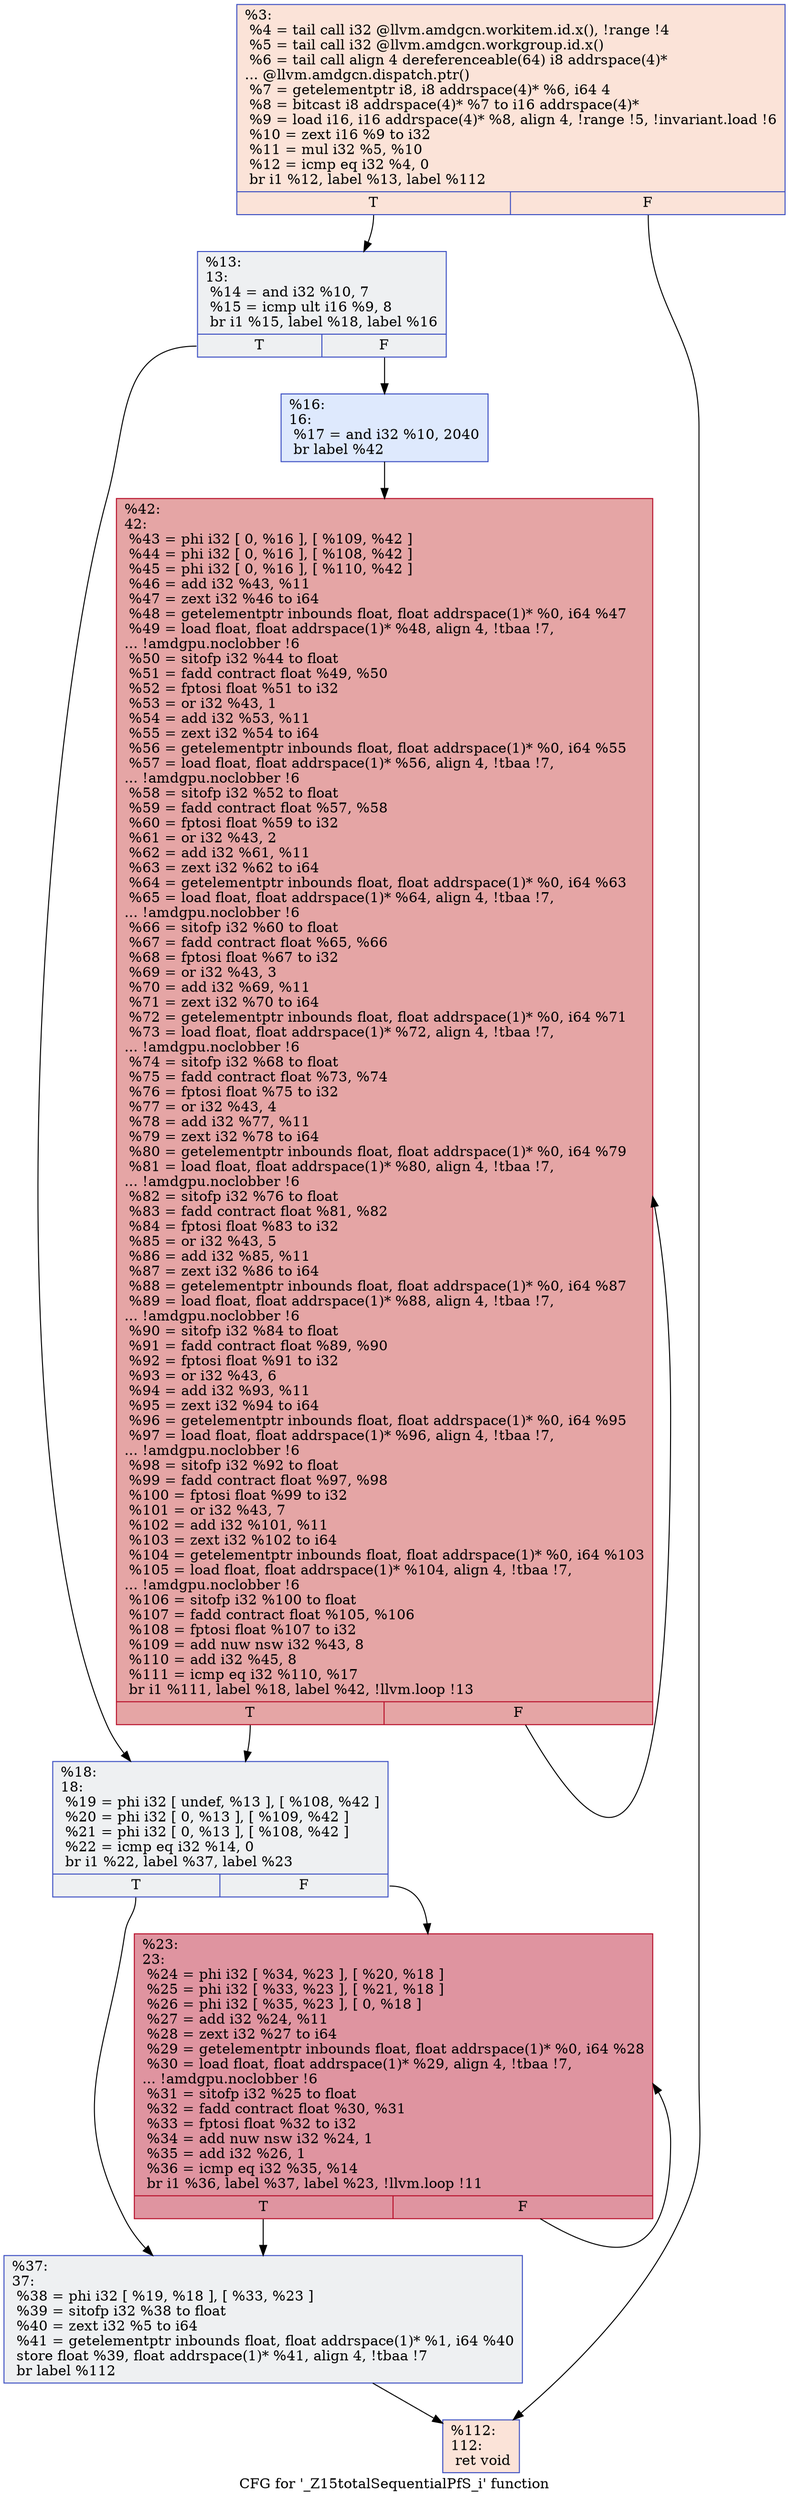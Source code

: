 digraph "CFG for '_Z15totalSequentialPfS_i' function" {
	label="CFG for '_Z15totalSequentialPfS_i' function";

	Node0x643e010 [shape=record,color="#3d50c3ff", style=filled, fillcolor="#f6bfa670",label="{%3:\l  %4 = tail call i32 @llvm.amdgcn.workitem.id.x(), !range !4\l  %5 = tail call i32 @llvm.amdgcn.workgroup.id.x()\l  %6 = tail call align 4 dereferenceable(64) i8 addrspace(4)*\l... @llvm.amdgcn.dispatch.ptr()\l  %7 = getelementptr i8, i8 addrspace(4)* %6, i64 4\l  %8 = bitcast i8 addrspace(4)* %7 to i16 addrspace(4)*\l  %9 = load i16, i16 addrspace(4)* %8, align 4, !range !5, !invariant.load !6\l  %10 = zext i16 %9 to i32\l  %11 = mul i32 %5, %10\l  %12 = icmp eq i32 %4, 0\l  br i1 %12, label %13, label %112\l|{<s0>T|<s1>F}}"];
	Node0x643e010:s0 -> Node0x643eda0;
	Node0x643e010:s1 -> Node0x643ff10;
	Node0x643eda0 [shape=record,color="#3d50c3ff", style=filled, fillcolor="#d9dce170",label="{%13:\l13:                                               \l  %14 = and i32 %10, 7\l  %15 = icmp ult i16 %9, 8\l  br i1 %15, label %18, label %16\l|{<s0>T|<s1>F}}"];
	Node0x643eda0:s0 -> Node0x64401d0;
	Node0x643eda0:s1 -> Node0x6440220;
	Node0x6440220 [shape=record,color="#3d50c3ff", style=filled, fillcolor="#b5cdfa70",label="{%16:\l16:                                               \l  %17 = and i32 %10, 2040\l  br label %42\l}"];
	Node0x6440220 -> Node0x643f950;
	Node0x64401d0 [shape=record,color="#3d50c3ff", style=filled, fillcolor="#d9dce170",label="{%18:\l18:                                               \l  %19 = phi i32 [ undef, %13 ], [ %108, %42 ]\l  %20 = phi i32 [ 0, %13 ], [ %109, %42 ]\l  %21 = phi i32 [ 0, %13 ], [ %108, %42 ]\l  %22 = icmp eq i32 %14, 0\l  br i1 %22, label %37, label %23\l|{<s0>T|<s1>F}}"];
	Node0x64401d0:s0 -> Node0x6440cd0;
	Node0x64401d0:s1 -> Node0x6440d60;
	Node0x6440d60 [shape=record,color="#b70d28ff", style=filled, fillcolor="#b70d2870",label="{%23:\l23:                                               \l  %24 = phi i32 [ %34, %23 ], [ %20, %18 ]\l  %25 = phi i32 [ %33, %23 ], [ %21, %18 ]\l  %26 = phi i32 [ %35, %23 ], [ 0, %18 ]\l  %27 = add i32 %24, %11\l  %28 = zext i32 %27 to i64\l  %29 = getelementptr inbounds float, float addrspace(1)* %0, i64 %28\l  %30 = load float, float addrspace(1)* %29, align 4, !tbaa !7,\l... !amdgpu.noclobber !6\l  %31 = sitofp i32 %25 to float\l  %32 = fadd contract float %30, %31\l  %33 = fptosi float %32 to i32\l  %34 = add nuw nsw i32 %24, 1\l  %35 = add i32 %26, 1\l  %36 = icmp eq i32 %35, %14\l  br i1 %36, label %37, label %23, !llvm.loop !11\l|{<s0>T|<s1>F}}"];
	Node0x6440d60:s0 -> Node0x6440cd0;
	Node0x6440d60:s1 -> Node0x6440d60;
	Node0x6440cd0 [shape=record,color="#3d50c3ff", style=filled, fillcolor="#d9dce170",label="{%37:\l37:                                               \l  %38 = phi i32 [ %19, %18 ], [ %33, %23 ]\l  %39 = sitofp i32 %38 to float\l  %40 = zext i32 %5 to i64\l  %41 = getelementptr inbounds float, float addrspace(1)* %1, i64 %40\l  store float %39, float addrspace(1)* %41, align 4, !tbaa !7\l  br label %112\l}"];
	Node0x6440cd0 -> Node0x643ff10;
	Node0x643f950 [shape=record,color="#b70d28ff", style=filled, fillcolor="#c5333470",label="{%42:\l42:                                               \l  %43 = phi i32 [ 0, %16 ], [ %109, %42 ]\l  %44 = phi i32 [ 0, %16 ], [ %108, %42 ]\l  %45 = phi i32 [ 0, %16 ], [ %110, %42 ]\l  %46 = add i32 %43, %11\l  %47 = zext i32 %46 to i64\l  %48 = getelementptr inbounds float, float addrspace(1)* %0, i64 %47\l  %49 = load float, float addrspace(1)* %48, align 4, !tbaa !7,\l... !amdgpu.noclobber !6\l  %50 = sitofp i32 %44 to float\l  %51 = fadd contract float %49, %50\l  %52 = fptosi float %51 to i32\l  %53 = or i32 %43, 1\l  %54 = add i32 %53, %11\l  %55 = zext i32 %54 to i64\l  %56 = getelementptr inbounds float, float addrspace(1)* %0, i64 %55\l  %57 = load float, float addrspace(1)* %56, align 4, !tbaa !7,\l... !amdgpu.noclobber !6\l  %58 = sitofp i32 %52 to float\l  %59 = fadd contract float %57, %58\l  %60 = fptosi float %59 to i32\l  %61 = or i32 %43, 2\l  %62 = add i32 %61, %11\l  %63 = zext i32 %62 to i64\l  %64 = getelementptr inbounds float, float addrspace(1)* %0, i64 %63\l  %65 = load float, float addrspace(1)* %64, align 4, !tbaa !7,\l... !amdgpu.noclobber !6\l  %66 = sitofp i32 %60 to float\l  %67 = fadd contract float %65, %66\l  %68 = fptosi float %67 to i32\l  %69 = or i32 %43, 3\l  %70 = add i32 %69, %11\l  %71 = zext i32 %70 to i64\l  %72 = getelementptr inbounds float, float addrspace(1)* %0, i64 %71\l  %73 = load float, float addrspace(1)* %72, align 4, !tbaa !7,\l... !amdgpu.noclobber !6\l  %74 = sitofp i32 %68 to float\l  %75 = fadd contract float %73, %74\l  %76 = fptosi float %75 to i32\l  %77 = or i32 %43, 4\l  %78 = add i32 %77, %11\l  %79 = zext i32 %78 to i64\l  %80 = getelementptr inbounds float, float addrspace(1)* %0, i64 %79\l  %81 = load float, float addrspace(1)* %80, align 4, !tbaa !7,\l... !amdgpu.noclobber !6\l  %82 = sitofp i32 %76 to float\l  %83 = fadd contract float %81, %82\l  %84 = fptosi float %83 to i32\l  %85 = or i32 %43, 5\l  %86 = add i32 %85, %11\l  %87 = zext i32 %86 to i64\l  %88 = getelementptr inbounds float, float addrspace(1)* %0, i64 %87\l  %89 = load float, float addrspace(1)* %88, align 4, !tbaa !7,\l... !amdgpu.noclobber !6\l  %90 = sitofp i32 %84 to float\l  %91 = fadd contract float %89, %90\l  %92 = fptosi float %91 to i32\l  %93 = or i32 %43, 6\l  %94 = add i32 %93, %11\l  %95 = zext i32 %94 to i64\l  %96 = getelementptr inbounds float, float addrspace(1)* %0, i64 %95\l  %97 = load float, float addrspace(1)* %96, align 4, !tbaa !7,\l... !amdgpu.noclobber !6\l  %98 = sitofp i32 %92 to float\l  %99 = fadd contract float %97, %98\l  %100 = fptosi float %99 to i32\l  %101 = or i32 %43, 7\l  %102 = add i32 %101, %11\l  %103 = zext i32 %102 to i64\l  %104 = getelementptr inbounds float, float addrspace(1)* %0, i64 %103\l  %105 = load float, float addrspace(1)* %104, align 4, !tbaa !7,\l... !amdgpu.noclobber !6\l  %106 = sitofp i32 %100 to float\l  %107 = fadd contract float %105, %106\l  %108 = fptosi float %107 to i32\l  %109 = add nuw nsw i32 %43, 8\l  %110 = add i32 %45, 8\l  %111 = icmp eq i32 %110, %17\l  br i1 %111, label %18, label %42, !llvm.loop !13\l|{<s0>T|<s1>F}}"];
	Node0x643f950:s0 -> Node0x64401d0;
	Node0x643f950:s1 -> Node0x643f950;
	Node0x643ff10 [shape=record,color="#3d50c3ff", style=filled, fillcolor="#f6bfa670",label="{%112:\l112:                                              \l  ret void\l}"];
}
